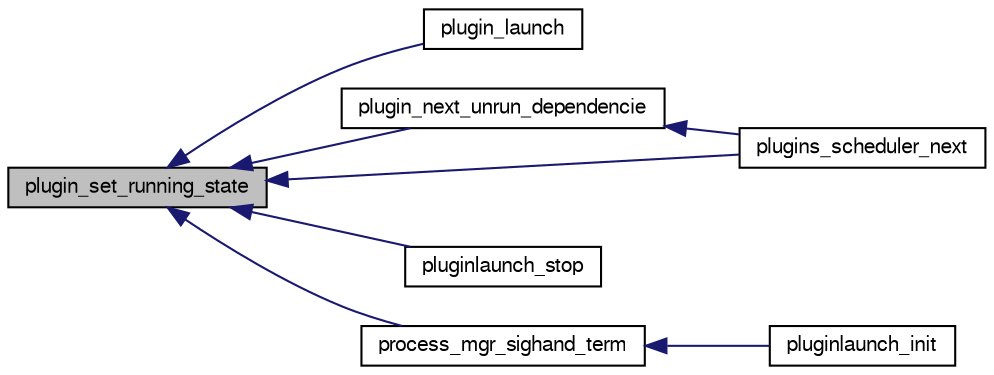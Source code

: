 digraph G
{
  bgcolor="transparent";
  edge [fontname="FreeSans",fontsize="10",labelfontname="FreeSans",labelfontsize="10"];
  node [fontname="FreeSans",fontsize="10",shape=record];
  rankdir=LR;
  Node1 [label="plugin_set_running_state",height=0.2,width=0.4,color="black", fillcolor="grey75", style="filled" fontcolor="black"];
  Node1 -> Node2 [dir=back,color="midnightblue",fontsize="10",style="solid",fontname="FreeSans"];
  Node2 [label="plugin_launch",height=0.2,width=0.4,color="black",URL="$pluginlaunch_8c.html#a98de3d0683725309ac112c7ae19cd0fe"];
  Node1 -> Node3 [dir=back,color="midnightblue",fontsize="10",style="solid",fontname="FreeSans"];
  Node3 [label="plugin_next_unrun_dependencie",height=0.2,width=0.4,color="black",URL="$pluginscheduler_8c.html#ab8f94ad31e3c0272e1b035cedf241c9c"];
  Node3 -> Node4 [dir=back,color="midnightblue",fontsize="10",style="solid",fontname="FreeSans"];
  Node4 [label="plugins_scheduler_next",height=0.2,width=0.4,color="black",URL="$pluginscheduler_8h.html#a10384fae06ada4c648c98590b2b22f93"];
  Node1 -> Node5 [dir=back,color="midnightblue",fontsize="10",style="solid",fontname="FreeSans"];
  Node5 [label="pluginlaunch_stop",height=0.2,width=0.4,color="black",URL="$pluginlaunch_8h.html#ab0f1daaa3f4159b5f781d33ec06f5934"];
  Node1 -> Node4 [dir=back,color="midnightblue",fontsize="10",style="solid",fontname="FreeSans"];
  Node1 -> Node6 [dir=back,color="midnightblue",fontsize="10",style="solid",fontname="FreeSans"];
  Node6 [label="process_mgr_sighand_term",height=0.2,width=0.4,color="black",URL="$pluginlaunch_8c.html#a1ec8d6c58d30cf0983e8a35add4f5ff5"];
  Node6 -> Node7 [dir=back,color="midnightblue",fontsize="10",style="solid",fontname="FreeSans"];
  Node7 [label="pluginlaunch_init",height=0.2,width=0.4,color="black",URL="$pluginlaunch_8h.html#a4a7b1afd48034ddc80ddbcdf68c9e67b"];
}
